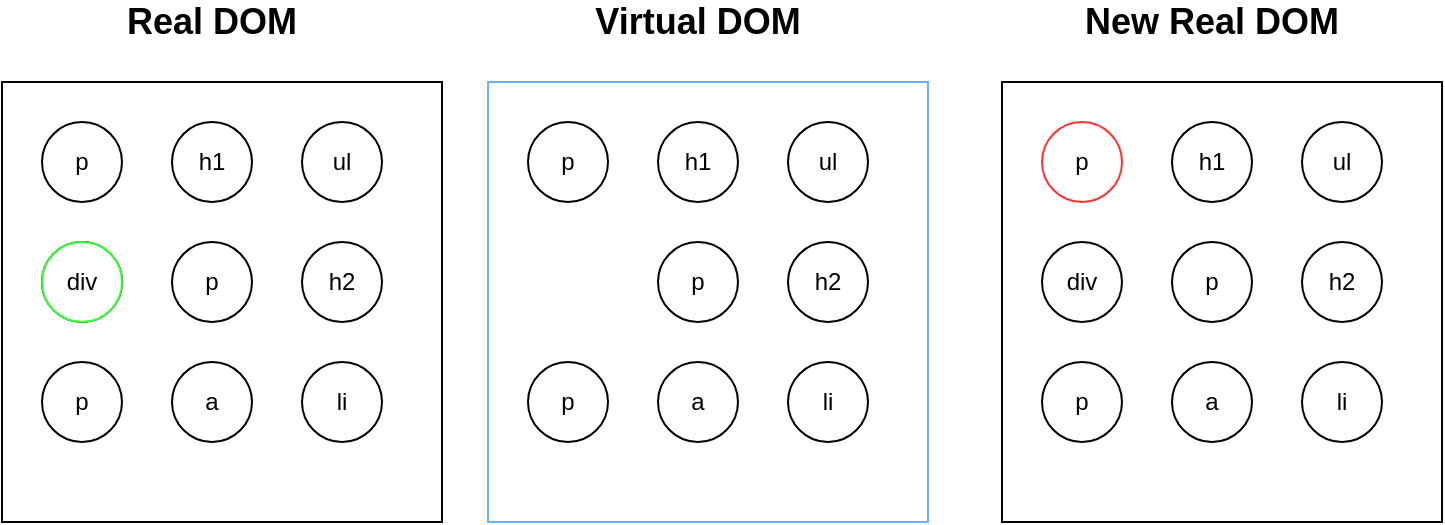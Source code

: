 <mxfile version="12.2.4"><diagram id="ZmE4hNlIHyZ0HF1zkYgs"><mxGraphModel dx="560" dy="460" grid="1" gridSize="10" guides="1" tooltips="1" connect="1" arrows="1" fold="1" page="1" pageScale="1" pageWidth="827" pageHeight="1169" math="0" shadow="0"><root><mxCell id="0"/><mxCell id="1" parent="0"/><mxCell id="2" value="" style="whiteSpace=wrap;html=1;aspect=fixed;" vertex="1" parent="1"><mxGeometry x="60" y="120" width="220" height="220" as="geometry"/></mxCell><mxCell id="3" value="p" style="ellipse;whiteSpace=wrap;html=1;aspect=fixed;" vertex="1" parent="1"><mxGeometry x="80" y="140" width="40" height="40" as="geometry"/></mxCell><mxCell id="4" value="h1" style="ellipse;whiteSpace=wrap;html=1;aspect=fixed;" vertex="1" parent="1"><mxGeometry x="145" y="140" width="40" height="40" as="geometry"/></mxCell><mxCell id="5" value="ul" style="ellipse;whiteSpace=wrap;html=1;aspect=fixed;" vertex="1" parent="1"><mxGeometry x="210" y="140" width="40" height="40" as="geometry"/></mxCell><mxCell id="6" value="h2" style="ellipse;whiteSpace=wrap;html=1;aspect=fixed;" vertex="1" parent="1"><mxGeometry x="210" y="200" width="40" height="40" as="geometry"/></mxCell><mxCell id="7" value="p" style="ellipse;whiteSpace=wrap;html=1;aspect=fixed;" vertex="1" parent="1"><mxGeometry x="145" y="200" width="40" height="40" as="geometry"/></mxCell><mxCell id="8" value="div" style="ellipse;whiteSpace=wrap;html=1;aspect=fixed;" vertex="1" parent="1"><mxGeometry x="80" y="200" width="40" height="40" as="geometry"/></mxCell><mxCell id="9" value="p" style="ellipse;whiteSpace=wrap;html=1;aspect=fixed;" vertex="1" parent="1"><mxGeometry x="80" y="260" width="40" height="40" as="geometry"/></mxCell><mxCell id="10" value="a" style="ellipse;whiteSpace=wrap;html=1;aspect=fixed;" vertex="1" parent="1"><mxGeometry x="145" y="260" width="40" height="40" as="geometry"/></mxCell><mxCell id="11" value="li" style="ellipse;whiteSpace=wrap;html=1;aspect=fixed;" vertex="1" parent="1"><mxGeometry x="210" y="260" width="40" height="40" as="geometry"/></mxCell><mxCell id="12" value="" style="whiteSpace=wrap;html=1;aspect=fixed;strokeColor=#66B2FF;" vertex="1" parent="1"><mxGeometry x="303" y="120" width="220" height="220" as="geometry"/></mxCell><mxCell id="13" value="p" style="ellipse;whiteSpace=wrap;html=1;aspect=fixed;" vertex="1" parent="1"><mxGeometry x="323" y="140" width="40" height="40" as="geometry"/></mxCell><mxCell id="14" value="h1" style="ellipse;whiteSpace=wrap;html=1;aspect=fixed;" vertex="1" parent="1"><mxGeometry x="388" y="140" width="40" height="40" as="geometry"/></mxCell><mxCell id="15" value="ul" style="ellipse;whiteSpace=wrap;html=1;aspect=fixed;" vertex="1" parent="1"><mxGeometry x="453" y="140" width="40" height="40" as="geometry"/></mxCell><mxCell id="16" value="h2" style="ellipse;whiteSpace=wrap;html=1;aspect=fixed;" vertex="1" parent="1"><mxGeometry x="453" y="200" width="40" height="40" as="geometry"/></mxCell><mxCell id="17" value="p" style="ellipse;whiteSpace=wrap;html=1;aspect=fixed;" vertex="1" parent="1"><mxGeometry x="388" y="200" width="40" height="40" as="geometry"/></mxCell><mxCell id="18" value="div" style="ellipse;whiteSpace=wrap;html=1;aspect=fixed;strokeColor=#33FF33;" vertex="1" parent="1"><mxGeometry x="80" y="200" width="40" height="40" as="geometry"/></mxCell><mxCell id="19" value="p" style="ellipse;whiteSpace=wrap;html=1;aspect=fixed;" vertex="1" parent="1"><mxGeometry x="323" y="260" width="40" height="40" as="geometry"/></mxCell><mxCell id="20" value="a" style="ellipse;whiteSpace=wrap;html=1;aspect=fixed;" vertex="1" parent="1"><mxGeometry x="388" y="260" width="40" height="40" as="geometry"/></mxCell><mxCell id="21" value="li" style="ellipse;whiteSpace=wrap;html=1;aspect=fixed;" vertex="1" parent="1"><mxGeometry x="453" y="260" width="40" height="40" as="geometry"/></mxCell><mxCell id="22" value="&lt;b&gt;&lt;font style=&quot;font-size: 18px&quot;&gt;Real DOM&lt;/font&gt;&lt;/b&gt;" style="text;html=1;strokeColor=none;fillColor=none;align=center;verticalAlign=middle;whiteSpace=wrap;rounded=0;" vertex="1" parent="1"><mxGeometry x="70" y="80" width="190" height="20" as="geometry"/></mxCell><mxCell id="23" value="&lt;b&gt;&lt;font style=&quot;font-size: 18px&quot;&gt;Virtual DOM&lt;/font&gt;&lt;/b&gt;" style="text;html=1;strokeColor=none;fillColor=none;align=center;verticalAlign=middle;whiteSpace=wrap;rounded=0;" vertex="1" parent="1"><mxGeometry x="313" y="80" width="190" height="20" as="geometry"/></mxCell><mxCell id="35" value="" style="whiteSpace=wrap;html=1;aspect=fixed;" vertex="1" parent="1"><mxGeometry x="560" y="120" width="220" height="220" as="geometry"/></mxCell><mxCell id="36" value="p" style="ellipse;whiteSpace=wrap;html=1;aspect=fixed;strokeColor=#FF3333;" vertex="1" parent="1"><mxGeometry x="580" y="140" width="40" height="40" as="geometry"/></mxCell><mxCell id="37" value="h1" style="ellipse;whiteSpace=wrap;html=1;aspect=fixed;" vertex="1" parent="1"><mxGeometry x="645" y="140" width="40" height="40" as="geometry"/></mxCell><mxCell id="38" value="ul" style="ellipse;whiteSpace=wrap;html=1;aspect=fixed;" vertex="1" parent="1"><mxGeometry x="710" y="140" width="40" height="40" as="geometry"/></mxCell><mxCell id="39" value="h2" style="ellipse;whiteSpace=wrap;html=1;aspect=fixed;" vertex="1" parent="1"><mxGeometry x="710" y="200" width="40" height="40" as="geometry"/></mxCell><mxCell id="40" value="p" style="ellipse;whiteSpace=wrap;html=1;aspect=fixed;" vertex="1" parent="1"><mxGeometry x="645" y="200" width="40" height="40" as="geometry"/></mxCell><mxCell id="41" value="div" style="ellipse;whiteSpace=wrap;html=1;aspect=fixed;" vertex="1" parent="1"><mxGeometry x="580" y="200" width="40" height="40" as="geometry"/></mxCell><mxCell id="42" value="p" style="ellipse;whiteSpace=wrap;html=1;aspect=fixed;" vertex="1" parent="1"><mxGeometry x="580" y="260" width="40" height="40" as="geometry"/></mxCell><mxCell id="43" value="a" style="ellipse;whiteSpace=wrap;html=1;aspect=fixed;" vertex="1" parent="1"><mxGeometry x="645" y="260" width="40" height="40" as="geometry"/></mxCell><mxCell id="44" value="li" style="ellipse;whiteSpace=wrap;html=1;aspect=fixed;" vertex="1" parent="1"><mxGeometry x="710" y="260" width="40" height="40" as="geometry"/></mxCell><mxCell id="45" value="&lt;b&gt;&lt;font style=&quot;font-size: 18px&quot;&gt;New Real DOM&lt;/font&gt;&lt;/b&gt;" style="text;html=1;strokeColor=none;fillColor=none;align=center;verticalAlign=middle;whiteSpace=wrap;rounded=0;" vertex="1" parent="1"><mxGeometry x="570" y="80" width="190" height="20" as="geometry"/></mxCell></root></mxGraphModel></diagram></mxfile>